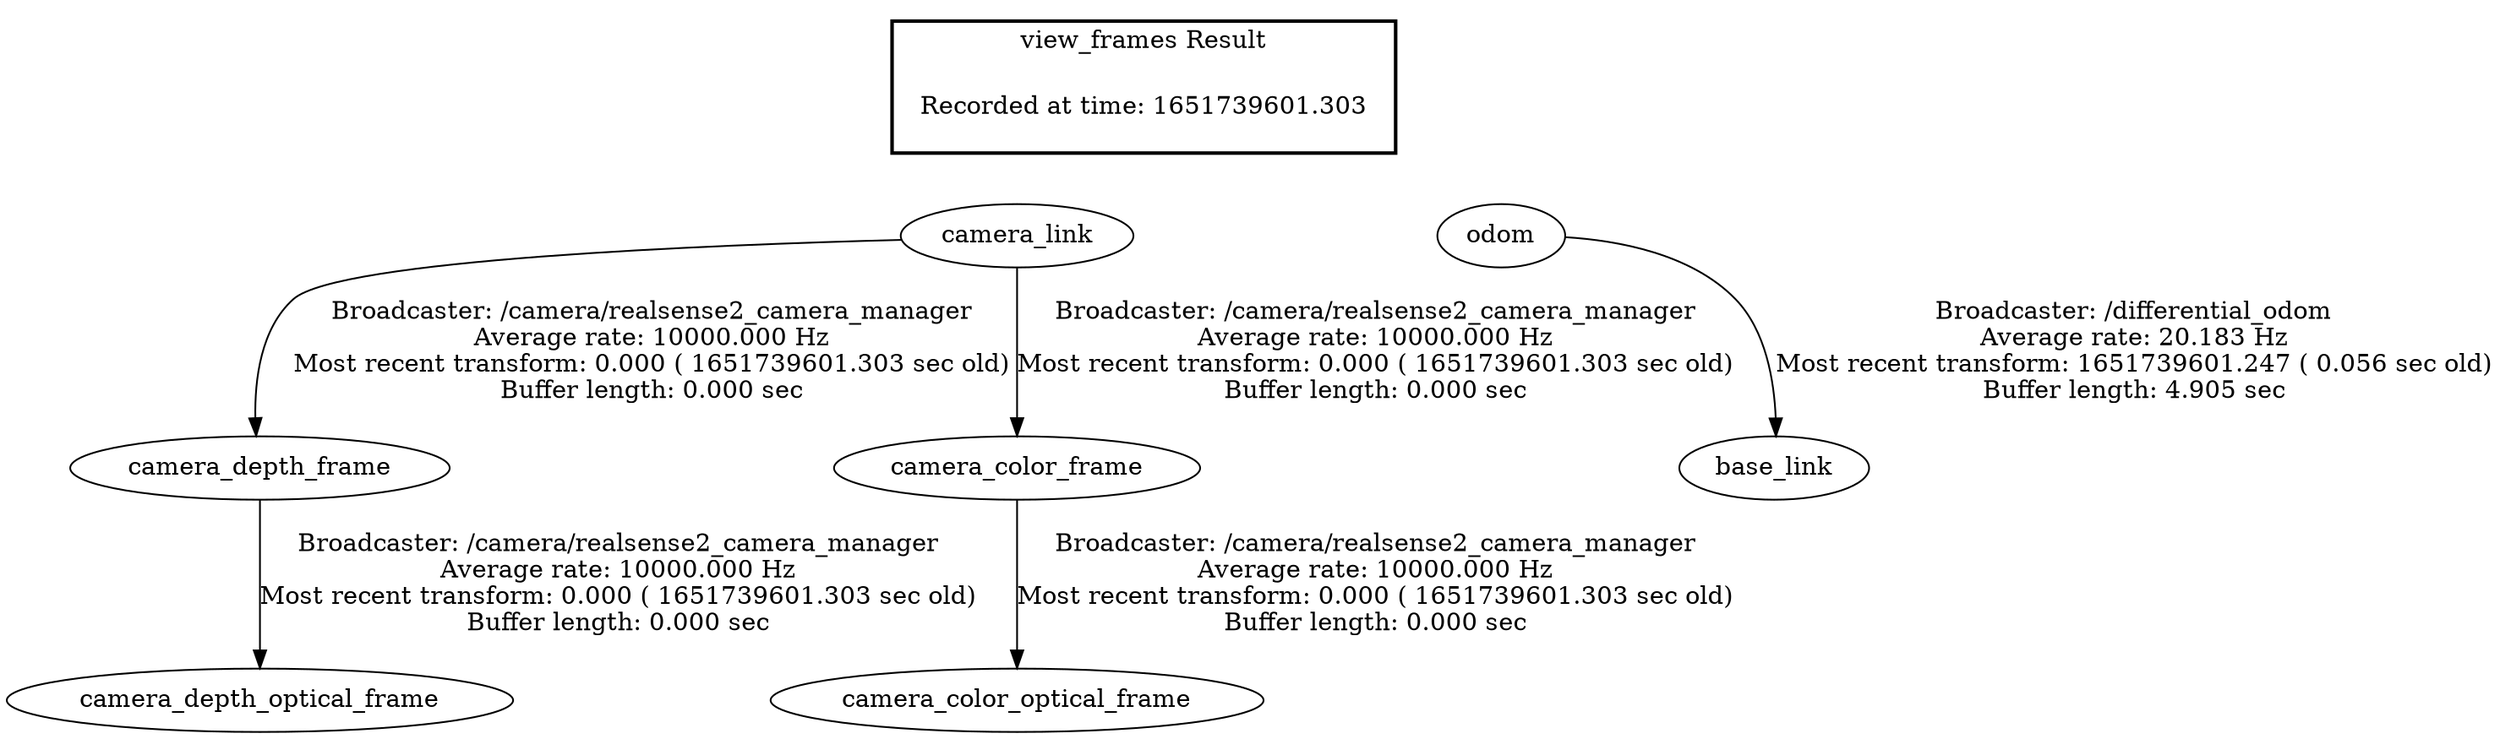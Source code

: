 digraph G {
"camera_link" -> "camera_depth_frame"[label="Broadcaster: /camera/realsense2_camera_manager\nAverage rate: 10000.000 Hz\nMost recent transform: 0.000 ( 1651739601.303 sec old)\nBuffer length: 0.000 sec\n"];
"camera_depth_frame" -> "camera_depth_optical_frame"[label="Broadcaster: /camera/realsense2_camera_manager\nAverage rate: 10000.000 Hz\nMost recent transform: 0.000 ( 1651739601.303 sec old)\nBuffer length: 0.000 sec\n"];
"camera_link" -> "camera_color_frame"[label="Broadcaster: /camera/realsense2_camera_manager\nAverage rate: 10000.000 Hz\nMost recent transform: 0.000 ( 1651739601.303 sec old)\nBuffer length: 0.000 sec\n"];
"camera_color_frame" -> "camera_color_optical_frame"[label="Broadcaster: /camera/realsense2_camera_manager\nAverage rate: 10000.000 Hz\nMost recent transform: 0.000 ( 1651739601.303 sec old)\nBuffer length: 0.000 sec\n"];
"odom" -> "base_link"[label="Broadcaster: /differential_odom\nAverage rate: 20.183 Hz\nMost recent transform: 1651739601.247 ( 0.056 sec old)\nBuffer length: 4.905 sec\n"];
edge [style=invis];
 subgraph cluster_legend { style=bold; color=black; label ="view_frames Result";
"Recorded at time: 1651739601.303"[ shape=plaintext ] ;
 }->"camera_link";
edge [style=invis];
 subgraph cluster_legend { style=bold; color=black; label ="view_frames Result";
"Recorded at time: 1651739601.303"[ shape=plaintext ] ;
 }->"odom";
}